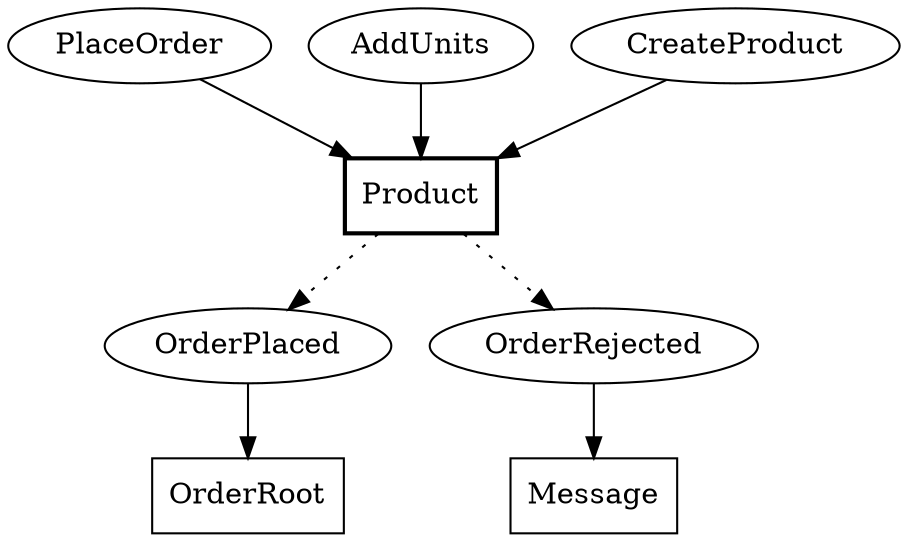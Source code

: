 digraph {
splines=spline;
"PlaceOrder" -> "Product" [style=solid];
"Product" -> "OrderPlaced" [style=dotted];
"OrderPlaced" -> "OrderRoot" [style=solid];
"Product" -> "OrderRejected" [style=dotted];
"OrderRejected" -> "Message" [style=solid];
"AddUnits" -> "Product" [style=solid];
"CreateProduct" -> "Product" [style=solid];
"PlaceOrder"[shape=ellipse];
"Message"[shape=box];
"OrderRejected"[shape=ellipse];
"CreateProduct"[shape=ellipse];
"OrderPlaced"[shape=ellipse];
"Product"[shape=box,style=bold];
"OrderRoot"[shape=box];
"AddUnits"[shape=ellipse];
}
